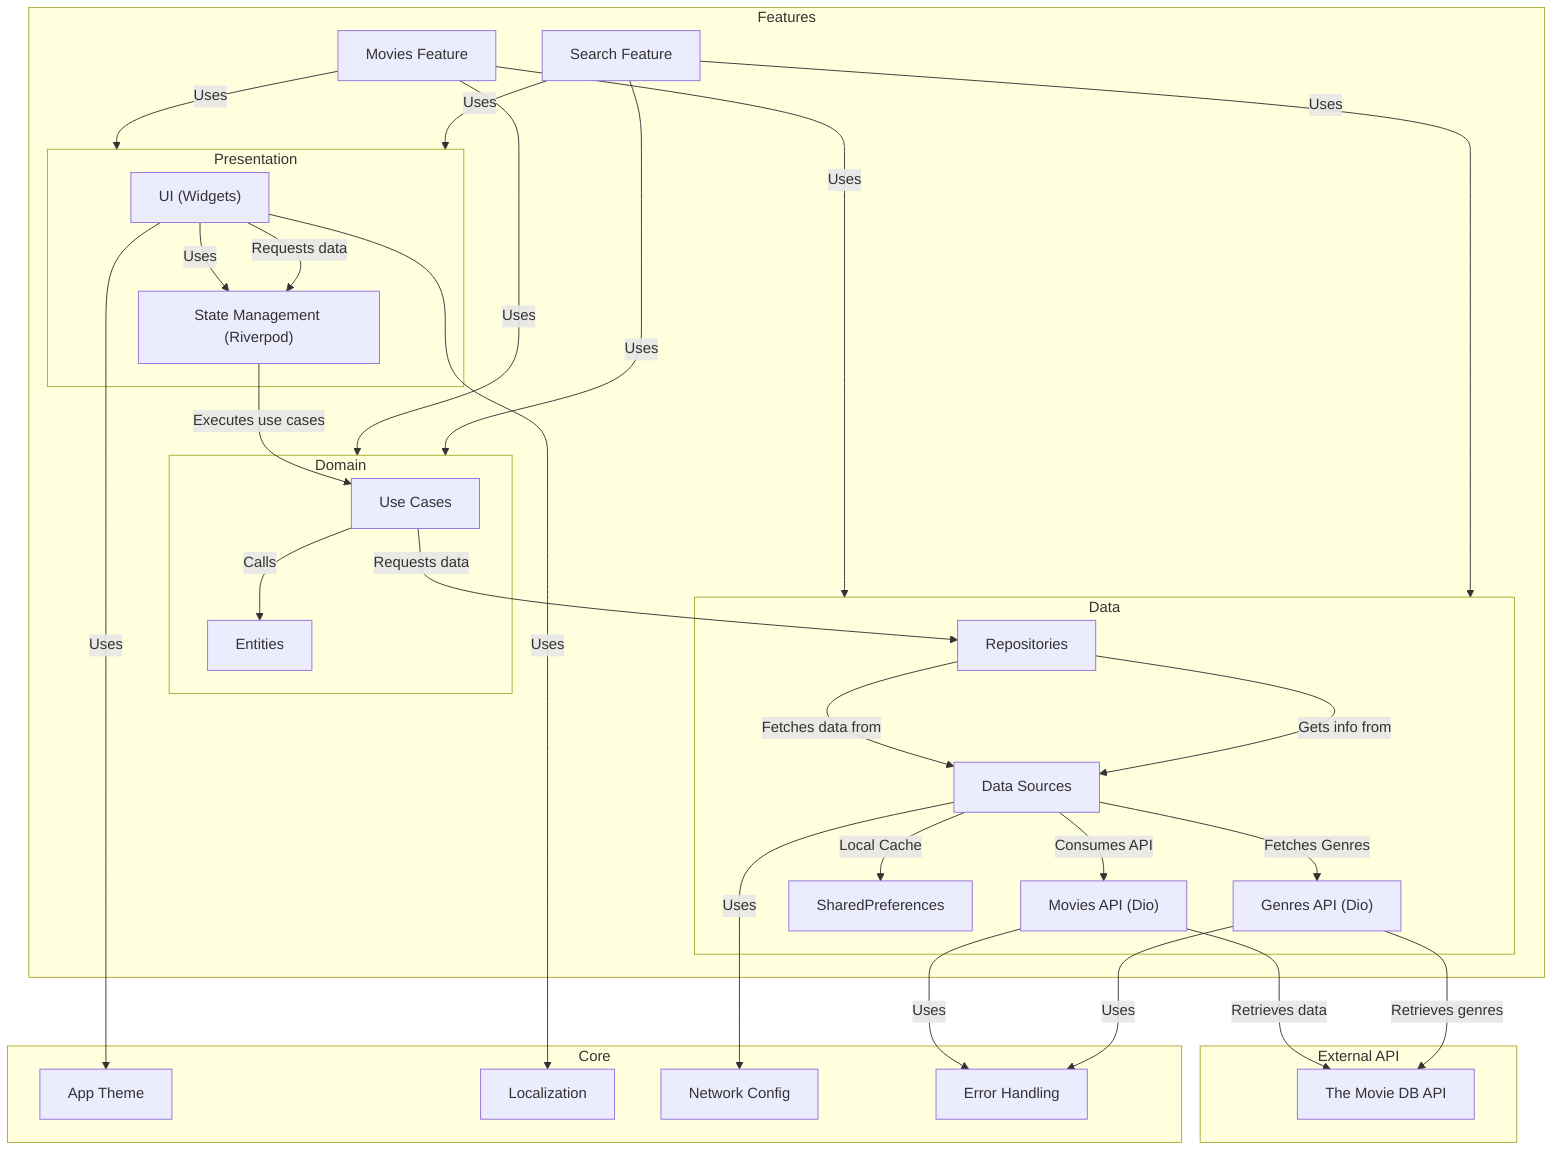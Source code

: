 graph TD;
    subgraph Presentation
        UI["UI (Widgets)"] -->|Uses| StateManagement["State Management (Riverpod)"]
    end

    subgraph Domain
        UseCases["Use Cases"] -->|Calls| Entities["Entities"]
    end

    subgraph Data
        Repositories["Repositories"] -->|Fetches data from| DataSources["Data Sources"]
        DataSources -->|Consumes API| API["Movies API (Dio)"]
        DataSources -->|Local Cache| LocalDB["SharedPreferences"]
        DataSources -->|Fetches Genres| GenresApi["Genres API (Dio)"]
    end

    subgraph External API
        TheMovieDB["The Movie DB API"]
    end

    API -->|Retrieves data| TheMovieDB
    GenresApi -->|Retrieves genres| TheMovieDB

    UI -->|Requests data| StateManagement
    StateManagement -->|Executes use cases| UseCases
    UseCases -->|Requests data| Repositories
    Repositories -->|Gets info from| DataSources

    subgraph Features
        Movies["Movies Feature"] -->|Uses| Presentation
        Movies -->|Uses| Domain
        Movies -->|Uses| Data
        Search["Search Feature"] -->|Uses| Presentation
        Search -->|Uses| Domain
        Search -->|Uses| Data
    end

    subgraph Core
        ThemeConfig["App Theme"]
        LocalizationConfig["Localization"]
        NetworkConfig["Network Config"]
        ErrorHandling["Error Handling"]
    end

    UI -->|Uses| ThemeConfig
    UI -->|Uses| LocalizationConfig
    DataSources -->|Uses| NetworkConfig
    API -->|Uses| ErrorHandling
    GenresApi -->|Uses| ErrorHandling